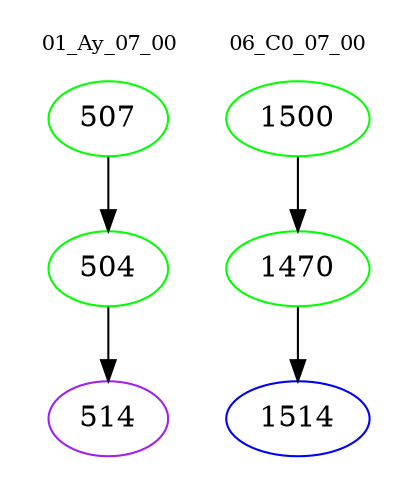 digraph{
subgraph cluster_0 {
color = white
label = "01_Ay_07_00";
fontsize=10;
T0_507 [label="507", color="green"]
T0_507 -> T0_504 [color="black"]
T0_504 [label="504", color="green"]
T0_504 -> T0_514 [color="black"]
T0_514 [label="514", color="purple"]
}
subgraph cluster_1 {
color = white
label = "06_C0_07_00";
fontsize=10;
T1_1500 [label="1500", color="green"]
T1_1500 -> T1_1470 [color="black"]
T1_1470 [label="1470", color="green"]
T1_1470 -> T1_1514 [color="black"]
T1_1514 [label="1514", color="blue"]
}
}
